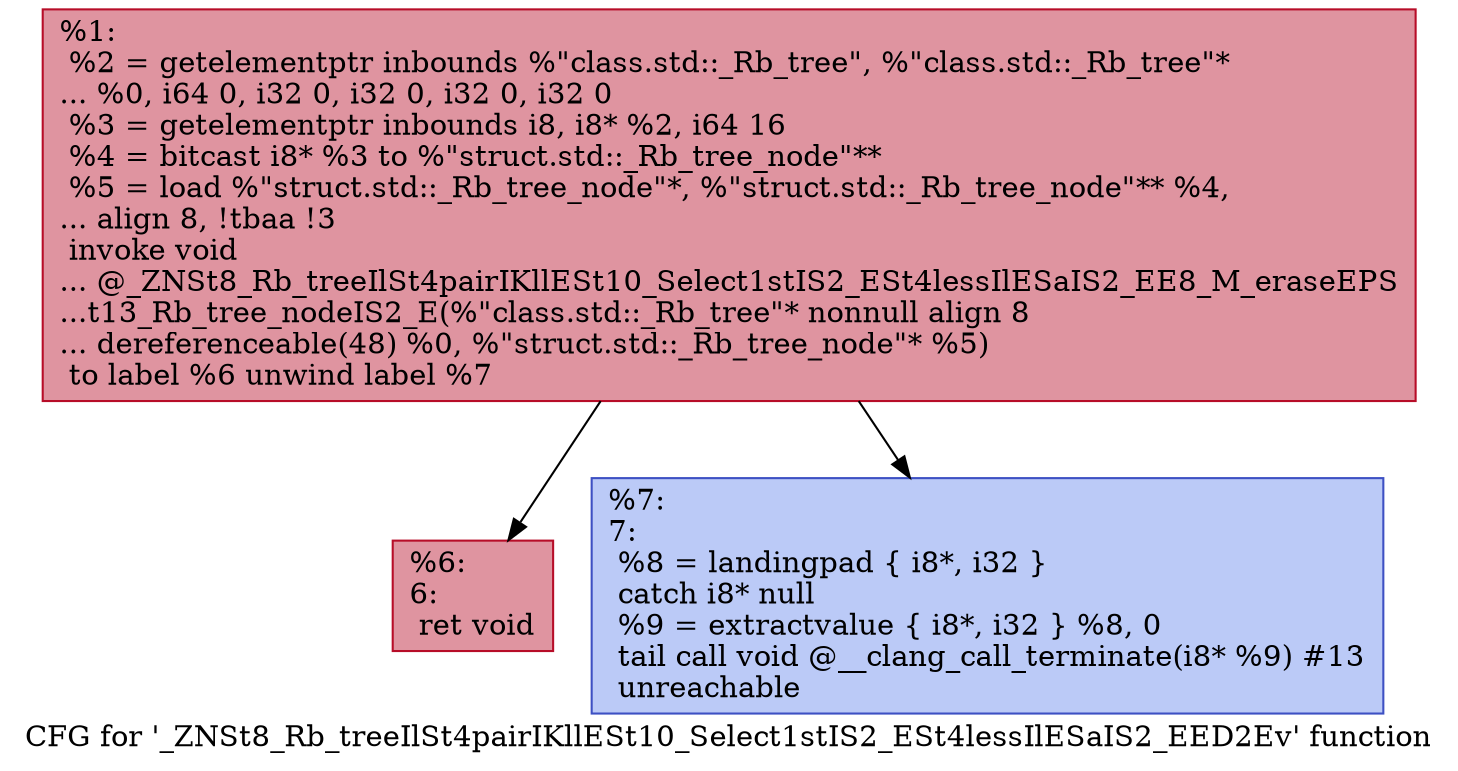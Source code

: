 digraph "CFG for '_ZNSt8_Rb_treeIlSt4pairIKllESt10_Select1stIS2_ESt4lessIlESaIS2_EED2Ev' function" {
	label="CFG for '_ZNSt8_Rb_treeIlSt4pairIKllESt10_Select1stIS2_ESt4lessIlESaIS2_EED2Ev' function";

	Node0x55a5d973d660 [shape=record,color="#b70d28ff", style=filled, fillcolor="#b70d2870",label="{%1:\l  %2 = getelementptr inbounds %\"class.std::_Rb_tree\", %\"class.std::_Rb_tree\"*\l... %0, i64 0, i32 0, i32 0, i32 0, i32 0\l  %3 = getelementptr inbounds i8, i8* %2, i64 16\l  %4 = bitcast i8* %3 to %\"struct.std::_Rb_tree_node\"**\l  %5 = load %\"struct.std::_Rb_tree_node\"*, %\"struct.std::_Rb_tree_node\"** %4,\l... align 8, !tbaa !3\l  invoke void\l... @_ZNSt8_Rb_treeIlSt4pairIKllESt10_Select1stIS2_ESt4lessIlESaIS2_EE8_M_eraseEPS\l...t13_Rb_tree_nodeIS2_E(%\"class.std::_Rb_tree\"* nonnull align 8\l... dereferenceable(48) %0, %\"struct.std::_Rb_tree_node\"* %5)\l          to label %6 unwind label %7\l}"];
	Node0x55a5d973d660 -> Node0x55a5d973dad0;
	Node0x55a5d973d660 -> Node0x55a5d973db20;
	Node0x55a5d973dad0 [shape=record,color="#b70d28ff", style=filled, fillcolor="#b70d2870",label="{%6:\l6:                                                \l  ret void\l}"];
	Node0x55a5d973db20 [shape=record,color="#3d50c3ff", style=filled, fillcolor="#6687ed70",label="{%7:\l7:                                                \l  %8 = landingpad \{ i8*, i32 \}\l          catch i8* null\l  %9 = extractvalue \{ i8*, i32 \} %8, 0\l  tail call void @__clang_call_terminate(i8* %9) #13\l  unreachable\l}"];
}
